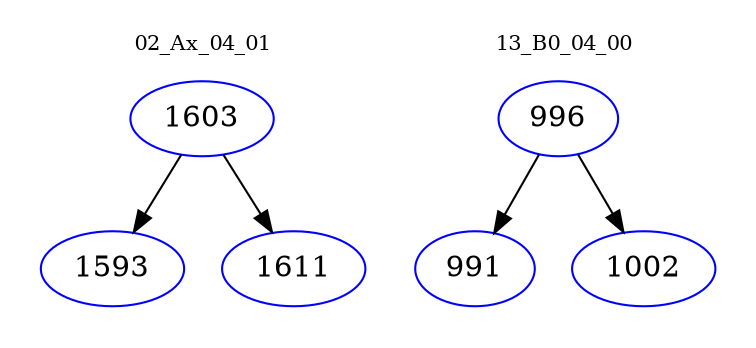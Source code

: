 digraph{
subgraph cluster_0 {
color = white
label = "02_Ax_04_01";
fontsize=10;
T0_1603 [label="1603", color="blue"]
T0_1603 -> T0_1593 [color="black"]
T0_1593 [label="1593", color="blue"]
T0_1603 -> T0_1611 [color="black"]
T0_1611 [label="1611", color="blue"]
}
subgraph cluster_1 {
color = white
label = "13_B0_04_00";
fontsize=10;
T1_996 [label="996", color="blue"]
T1_996 -> T1_991 [color="black"]
T1_991 [label="991", color="blue"]
T1_996 -> T1_1002 [color="black"]
T1_1002 [label="1002", color="blue"]
}
}
